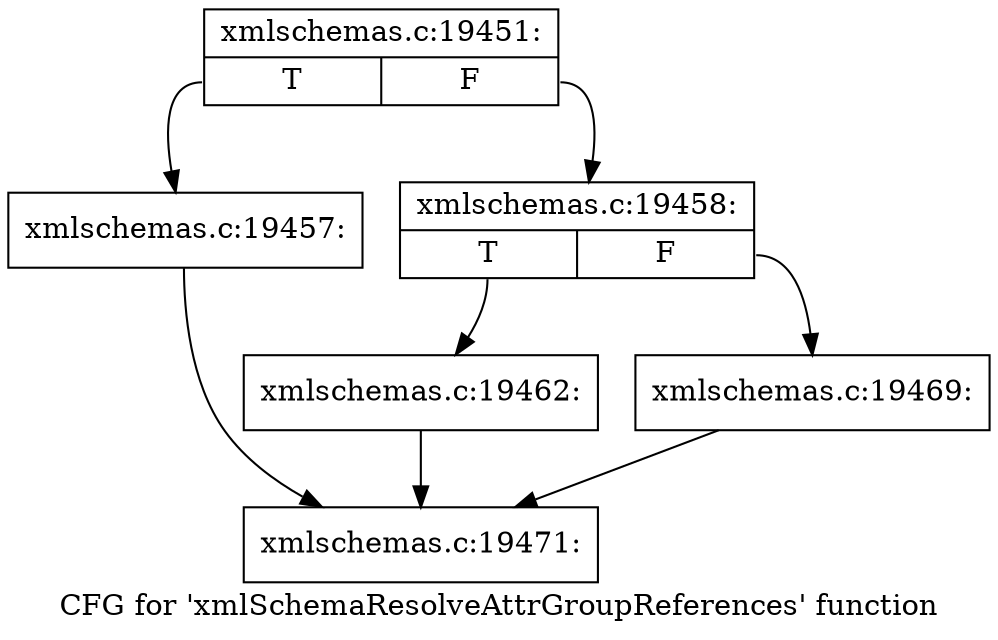 digraph "CFG for 'xmlSchemaResolveAttrGroupReferences' function" {
	label="CFG for 'xmlSchemaResolveAttrGroupReferences' function";

	Node0x50a4af0 [shape=record,label="{xmlschemas.c:19451:|{<s0>T|<s1>F}}"];
	Node0x50a4af0:s0 -> Node0x50a4fa0;
	Node0x50a4af0:s1 -> Node0x50a4ff0;
	Node0x50a4fa0 [shape=record,label="{xmlschemas.c:19457:}"];
	Node0x50a4fa0 -> Node0x50a6f20;
	Node0x50a4ff0 [shape=record,label="{xmlschemas.c:19458:|{<s0>T|<s1>F}}"];
	Node0x50a4ff0:s0 -> Node0x50aa3d0;
	Node0x50a4ff0:s1 -> Node0x50aa700;
	Node0x50aa3d0 [shape=record,label="{xmlschemas.c:19462:}"];
	Node0x50aa3d0 -> Node0x50a6f20;
	Node0x50aa700 [shape=record,label="{xmlschemas.c:19469:}"];
	Node0x50aa700 -> Node0x50a6f20;
	Node0x50a6f20 [shape=record,label="{xmlschemas.c:19471:}"];
}
